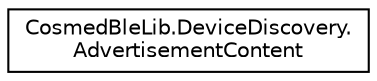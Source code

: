 digraph "Graphical Class Hierarchy"
{
 // LATEX_PDF_SIZE
  edge [fontname="Helvetica",fontsize="10",labelfontname="Helvetica",labelfontsize="10"];
  node [fontname="Helvetica",fontsize="10",shape=record];
  rankdir="LR";
  Node0 [label="CosmedBleLib.DeviceDiscovery.\lAdvertisementContent",height=0.2,width=0.4,color="black", fillcolor="white", style="filled",URL="$struct_cosmed_ble_lib_1_1_device_discovery_1_1_advertisement_content.html",tooltip="Contains an istance of BluetoothLEAdvertisement and BluetoothLEAdvertisementType"];
}
